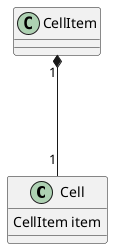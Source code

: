 @startuml
'https://plantuml.com/class-diagram

class Cell {
  CellItem item
}
class CellItem

CellItem "1" *--- "1" Cell

@enduml
